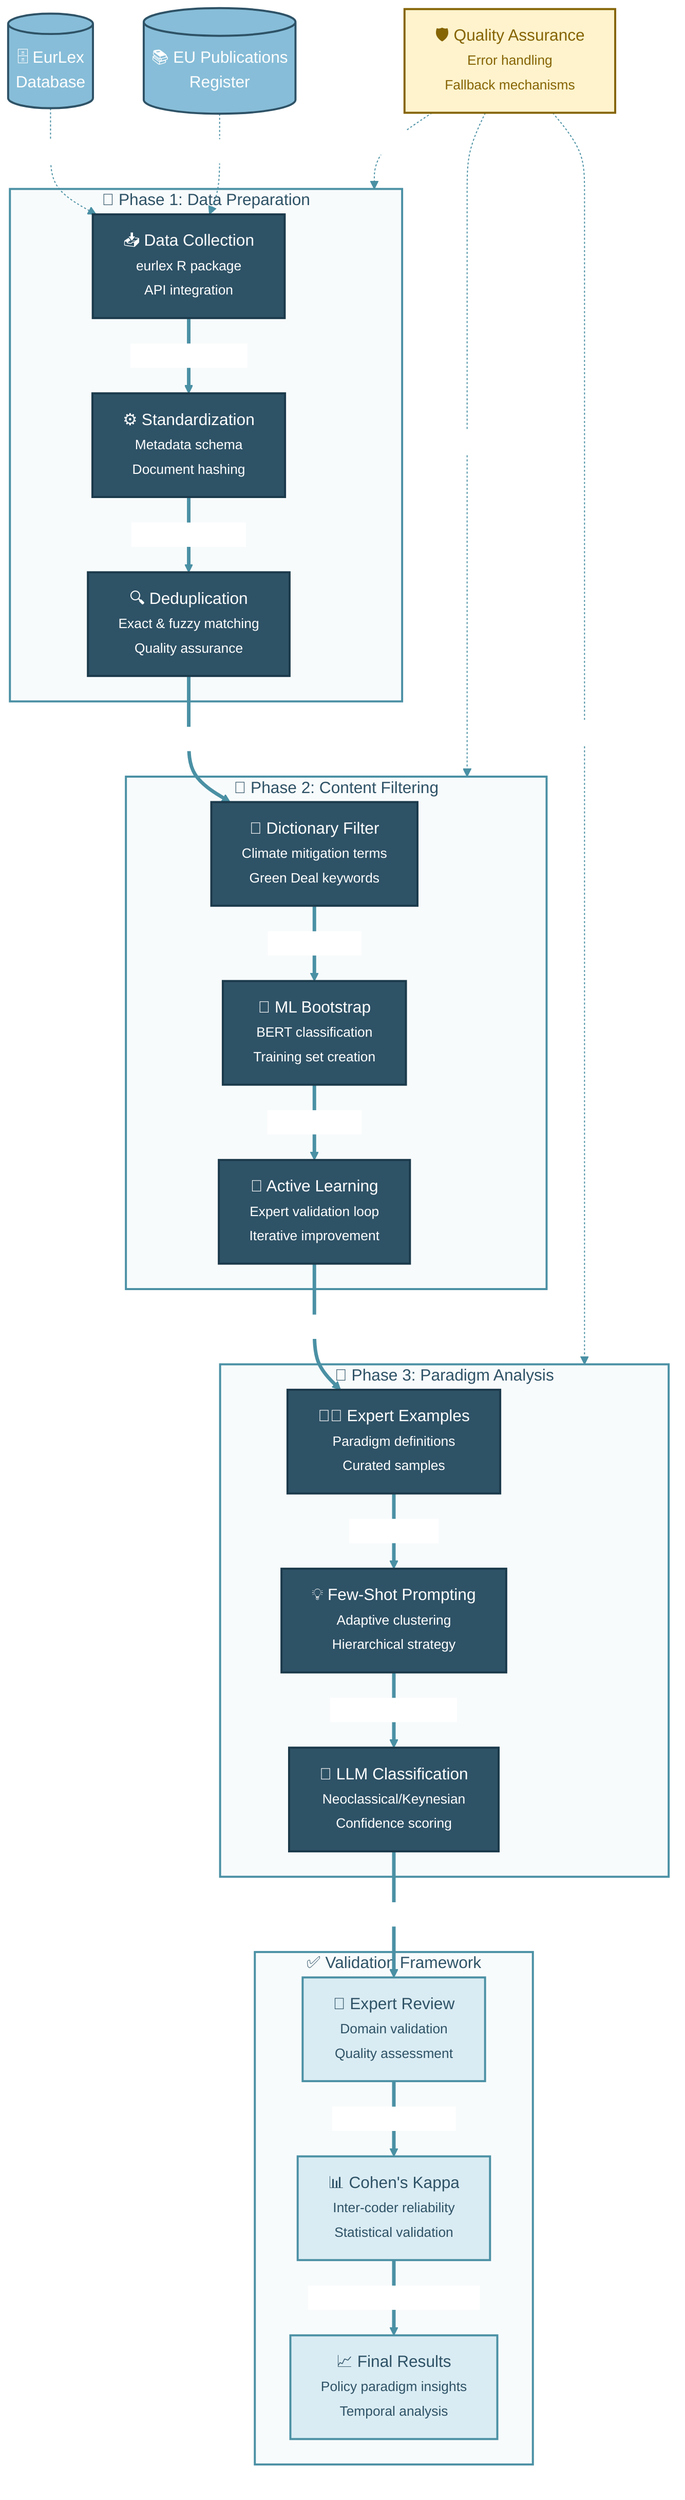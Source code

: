 %%{init: {
    'theme': 'base',
    'themeVariables': {
        'primaryColor': '#2E5266',
        'primaryTextColor': '#ffffff',
        'primaryBorderColor': '#1B3A4B',
        'lineColor': '#4A90A4',
        'secondaryColor': '#87BDD8',
        'tertiaryColor': '#DAECF3',
        'background': '#ffffff',
        'mainBkg': '#2E5266',
        'secondBkg': '#87BDD8',
        'tertiaryBkg': '#DAECF3',
        'clusterBkg': '#F8FBFC',
        'clusterBorder': '#4A90A4',
        'edgeLabelBackground': '#ffffff'
    }
}}%%

flowchart TD
    %% Data Sources
    EurLex[("🗄️ EurLex<br/>Database")]
    EuPubs[("📚 EU Publications<br/>Register")]
    
    %% Phase 1: Data Collection & Preparation
    subgraph Phase1["🔧 Phase 1: Data Preparation"]
        direction TB
        Collection["📥 Data Collection<br/><small>eurlex R package<br/>API integration</small>"]
        Standard["⚙️ Standardization<br/><small>Metadata schema<br/>Document hashing</small>"]
        Dedup["🔍 Deduplication<br/><small>Exact & fuzzy matching<br/>Quality assurance</small>"]
    end
    
    %% Phase 2: Content Filtering
    subgraph Phase2["🎯 Phase 2: Content Filtering"]
        direction TB
        DictFilter["📖 Dictionary Filter<br/><small>Climate mitigation terms<br/>Green Deal keywords</small>"]
        MLBootstrap["🤖 ML Bootstrap<br/><small>BERT classification<br/>Training set creation</small>"]
        ActiveLearn["🔄 Active Learning<br/><small>Expert validation loop<br/>Iterative improvement</small>"]
    end
    
    %% Phase 3: Paradigm Classification
    subgraph Phase3["🧠 Phase 3: Paradigm Analysis"]
        direction TB
        ExpertEx["👨‍🏫 Expert Examples<br/><small>Paradigm definitions<br/>Curated samples</small>"]
        FewShot["💡 Few-Shot Prompting<br/><small>Adaptive clustering<br/>Hierarchical strategy</small>"]
        LLMAnalysis["🤖 LLM Classification<br/><small>Neoclassical/Keynesian<br/>Confidence scoring</small>"]
    end
    
    %% Validation Layer
    subgraph Validation["✅ Validation Framework"]
        direction TB
        ExpertReview["👥 Expert Review<br/><small>Domain validation<br/>Quality assessment</small>"]
        CohenKappa["📊 Cohen's Kappa<br/><small>Inter-coder reliability<br/>Statistical validation</small>"]
        FinalResults["📈 Final Results<br/><small>Policy paradigm insights<br/>Temporal analysis</small>"]
    end
    
    %% Quality Assurance
    QA["🛡️ Quality Assurance<br/><small>Error handling<br/>Fallback mechanisms</small>"]
    
    %% Flow connections with enhanced styling
    EurLex -.->|"API calls"| Collection
    EuPubs -.->|"Web scraping"| Collection
    
    Collection ==>|"Raw documents"| Standard
    Standard ==>|"Clean metadata"| Dedup
    Dedup ==>|"Unique corpus"| DictFilter
    
    DictFilter ==>|"Filtered docs"| MLBootstrap
    MLBootstrap ==>|"Training data"| ActiveLearn
    ActiveLearn ==>|"Validated corpus"| ExpertEx
    
    ExpertEx ==>|"Example set"| FewShot
    FewShot ==>|"Prompt templates"| LLMAnalysis
    LLMAnalysis ==>|"Classifications"| ExpertReview
    
    ExpertReview ==>|"Reviewed results"| CohenKappa
    CohenKappa ==>|"Validated classifications"| FinalResults
    
    %% Quality assurance connections
    QA -.->|"Monitors"| Phase1
    QA -.->|"Validates"| Phase2
    QA -.->|"Ensures quality"| Phase3
    
    %% Styling
    classDef phaseBox fill:#F8FBFC,stroke:#4A90A4,stroke-width:2px,color:#2E5266
    classDef dataSource fill:#87BDD8,stroke:#2E5266,stroke-width:2px,color:#ffffff
    classDef process fill:#2E5266,stroke:#1B3A4B,stroke-width:2px,color:#ffffff
    classDef validation fill:#DAECF3,stroke:#4A90A4,stroke-width:2px,color:#2E5266
    classDef qa fill:#FFF3CD,stroke:#856404,stroke-width:2px,color:#856404
    
    class Phase1,Phase2,Phase3,Validation phaseBox
    class EurLex,EuPubs dataSource
    class Collection,Standard,Dedup,DictFilter,MLBootstrap,ActiveLearn,ExpertEx,FewShot,LLMAnalysis process
    class ExpertReview,CohenKappa,FinalResults validation
    class QA qa
